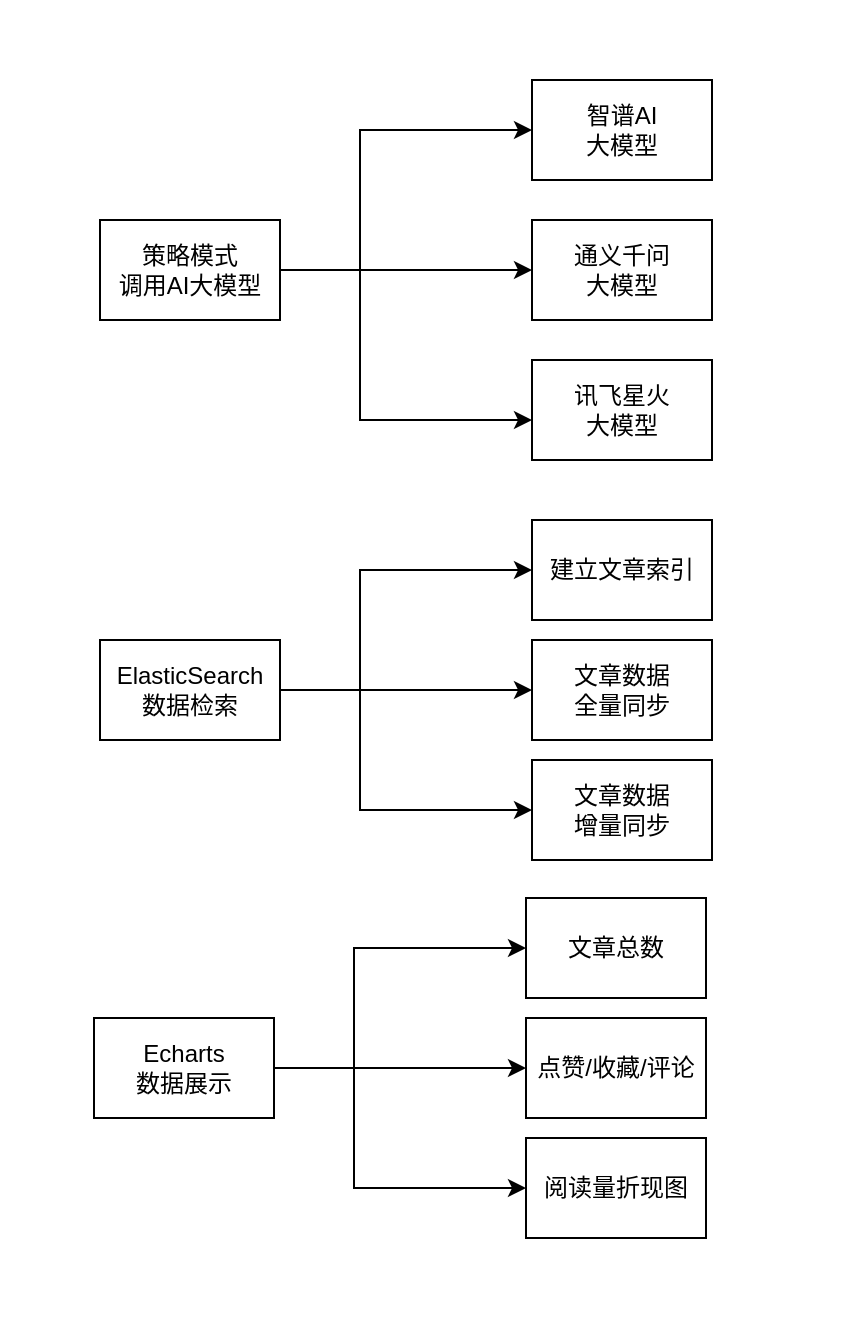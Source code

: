 <mxfile version="24.8.3">
  <diagram name="第 1 页" id="iiLt0reOC6v12jr41lNj">
    <mxGraphModel dx="1376" dy="1897" grid="1" gridSize="10" guides="1" tooltips="1" connect="1" arrows="1" fold="1" page="1" pageScale="1" pageWidth="827" pageHeight="1169" math="0" shadow="0">
      <root>
        <mxCell id="0" />
        <mxCell id="1" parent="0" />
        <mxCell id="sNYSNCCPvWvVQqtZZR6n-1" value="" style="rounded=0;whiteSpace=wrap;html=1;strokeColor=none;" vertex="1" parent="1">
          <mxGeometry x="50" y="-30" width="420" height="660" as="geometry" />
        </mxCell>
        <mxCell id="sNYSNCCPvWvVQqtZZR6n-4" value="" style="edgeStyle=orthogonalEdgeStyle;rounded=0;orthogonalLoop=1;jettySize=auto;html=1;" edge="1" parent="1" source="sNYSNCCPvWvVQqtZZR6n-2" target="sNYSNCCPvWvVQqtZZR6n-3">
          <mxGeometry relative="1" as="geometry" />
        </mxCell>
        <mxCell id="sNYSNCCPvWvVQqtZZR6n-6" value="" style="edgeStyle=orthogonalEdgeStyle;rounded=0;orthogonalLoop=1;jettySize=auto;html=1;" edge="1" parent="1" source="sNYSNCCPvWvVQqtZZR6n-2" target="sNYSNCCPvWvVQqtZZR6n-5">
          <mxGeometry relative="1" as="geometry">
            <Array as="points">
              <mxPoint x="230" y="105" />
              <mxPoint x="230" y="35" />
            </Array>
          </mxGeometry>
        </mxCell>
        <mxCell id="sNYSNCCPvWvVQqtZZR6n-8" value="" style="edgeStyle=orthogonalEdgeStyle;rounded=0;orthogonalLoop=1;jettySize=auto;html=1;" edge="1" parent="1" source="sNYSNCCPvWvVQqtZZR6n-2" target="sNYSNCCPvWvVQqtZZR6n-7">
          <mxGeometry relative="1" as="geometry">
            <Array as="points">
              <mxPoint x="230" y="105" />
              <mxPoint x="230" y="180" />
            </Array>
          </mxGeometry>
        </mxCell>
        <mxCell id="sNYSNCCPvWvVQqtZZR6n-2" value="策略模式&lt;div&gt;调用AI大模型&lt;/div&gt;" style="rounded=0;whiteSpace=wrap;html=1;" vertex="1" parent="1">
          <mxGeometry x="100" y="80" width="90" height="50" as="geometry" />
        </mxCell>
        <mxCell id="sNYSNCCPvWvVQqtZZR6n-3" value="通义千问&lt;div&gt;大模型&lt;/div&gt;" style="rounded=0;whiteSpace=wrap;html=1;" vertex="1" parent="1">
          <mxGeometry x="316" y="80" width="90" height="50" as="geometry" />
        </mxCell>
        <mxCell id="sNYSNCCPvWvVQqtZZR6n-5" value="智谱AI&lt;div&gt;大模型&lt;/div&gt;" style="rounded=0;whiteSpace=wrap;html=1;" vertex="1" parent="1">
          <mxGeometry x="316" y="10" width="90" height="50" as="geometry" />
        </mxCell>
        <mxCell id="sNYSNCCPvWvVQqtZZR6n-7" value="讯飞星火&lt;div&gt;大模型&lt;/div&gt;" style="rounded=0;whiteSpace=wrap;html=1;" vertex="1" parent="1">
          <mxGeometry x="316" y="150" width="90" height="50" as="geometry" />
        </mxCell>
        <mxCell id="sNYSNCCPvWvVQqtZZR6n-12" value="" style="edgeStyle=orthogonalEdgeStyle;rounded=0;orthogonalLoop=1;jettySize=auto;html=1;" edge="1" parent="1" source="sNYSNCCPvWvVQqtZZR6n-9" target="sNYSNCCPvWvVQqtZZR6n-11">
          <mxGeometry relative="1" as="geometry">
            <Array as="points">
              <mxPoint x="230" y="315" />
              <mxPoint x="230" y="255" />
            </Array>
          </mxGeometry>
        </mxCell>
        <mxCell id="sNYSNCCPvWvVQqtZZR6n-14" value="" style="edgeStyle=orthogonalEdgeStyle;rounded=0;orthogonalLoop=1;jettySize=auto;html=1;" edge="1" parent="1" source="sNYSNCCPvWvVQqtZZR6n-9" target="sNYSNCCPvWvVQqtZZR6n-13">
          <mxGeometry relative="1" as="geometry" />
        </mxCell>
        <mxCell id="sNYSNCCPvWvVQqtZZR6n-16" value="" style="edgeStyle=orthogonalEdgeStyle;rounded=0;orthogonalLoop=1;jettySize=auto;html=1;" edge="1" parent="1" source="sNYSNCCPvWvVQqtZZR6n-9" target="sNYSNCCPvWvVQqtZZR6n-15">
          <mxGeometry relative="1" as="geometry">
            <Array as="points">
              <mxPoint x="230" y="315" />
              <mxPoint x="230" y="375" />
            </Array>
          </mxGeometry>
        </mxCell>
        <mxCell id="sNYSNCCPvWvVQqtZZR6n-9" value="ElasticSearch&lt;div&gt;数据检索&lt;/div&gt;" style="rounded=0;whiteSpace=wrap;html=1;" vertex="1" parent="1">
          <mxGeometry x="100" y="290" width="90" height="50" as="geometry" />
        </mxCell>
        <mxCell id="sNYSNCCPvWvVQqtZZR6n-11" value="建立文章索引" style="rounded=0;whiteSpace=wrap;html=1;" vertex="1" parent="1">
          <mxGeometry x="316" y="230" width="90" height="50" as="geometry" />
        </mxCell>
        <mxCell id="sNYSNCCPvWvVQqtZZR6n-13" value="文章数据&lt;div&gt;全量同步&lt;/div&gt;" style="rounded=0;whiteSpace=wrap;html=1;" vertex="1" parent="1">
          <mxGeometry x="316" y="290" width="90" height="50" as="geometry" />
        </mxCell>
        <mxCell id="sNYSNCCPvWvVQqtZZR6n-15" value="文章数据&lt;div&gt;增量同步&lt;/div&gt;" style="rounded=0;whiteSpace=wrap;html=1;" vertex="1" parent="1">
          <mxGeometry x="316" y="350" width="90" height="50" as="geometry" />
        </mxCell>
        <mxCell id="sNYSNCCPvWvVQqtZZR6n-17" value="" style="edgeStyle=orthogonalEdgeStyle;rounded=0;orthogonalLoop=1;jettySize=auto;html=1;" edge="1" parent="1" source="sNYSNCCPvWvVQqtZZR6n-20" target="sNYSNCCPvWvVQqtZZR6n-21">
          <mxGeometry relative="1" as="geometry">
            <Array as="points">
              <mxPoint x="227" y="504" />
              <mxPoint x="227" y="444" />
            </Array>
          </mxGeometry>
        </mxCell>
        <mxCell id="sNYSNCCPvWvVQqtZZR6n-18" value="" style="edgeStyle=orthogonalEdgeStyle;rounded=0;orthogonalLoop=1;jettySize=auto;html=1;" edge="1" parent="1" source="sNYSNCCPvWvVQqtZZR6n-20" target="sNYSNCCPvWvVQqtZZR6n-22">
          <mxGeometry relative="1" as="geometry" />
        </mxCell>
        <mxCell id="sNYSNCCPvWvVQqtZZR6n-19" value="" style="edgeStyle=orthogonalEdgeStyle;rounded=0;orthogonalLoop=1;jettySize=auto;html=1;" edge="1" parent="1" source="sNYSNCCPvWvVQqtZZR6n-20" target="sNYSNCCPvWvVQqtZZR6n-23">
          <mxGeometry relative="1" as="geometry">
            <Array as="points">
              <mxPoint x="227" y="504" />
              <mxPoint x="227" y="564" />
            </Array>
          </mxGeometry>
        </mxCell>
        <mxCell id="sNYSNCCPvWvVQqtZZR6n-20" value="Echarts&lt;div&gt;数据展示&lt;/div&gt;" style="rounded=0;whiteSpace=wrap;html=1;" vertex="1" parent="1">
          <mxGeometry x="97" y="479" width="90" height="50" as="geometry" />
        </mxCell>
        <mxCell id="sNYSNCCPvWvVQqtZZR6n-21" value="文章总数" style="rounded=0;whiteSpace=wrap;html=1;" vertex="1" parent="1">
          <mxGeometry x="313" y="419" width="90" height="50" as="geometry" />
        </mxCell>
        <mxCell id="sNYSNCCPvWvVQqtZZR6n-22" value="点赞/收藏/评论" style="rounded=0;whiteSpace=wrap;html=1;" vertex="1" parent="1">
          <mxGeometry x="313" y="479" width="90" height="50" as="geometry" />
        </mxCell>
        <mxCell id="sNYSNCCPvWvVQqtZZR6n-23" value="阅读量折现图" style="rounded=0;whiteSpace=wrap;html=1;" vertex="1" parent="1">
          <mxGeometry x="313" y="539" width="90" height="50" as="geometry" />
        </mxCell>
      </root>
    </mxGraphModel>
  </diagram>
</mxfile>
